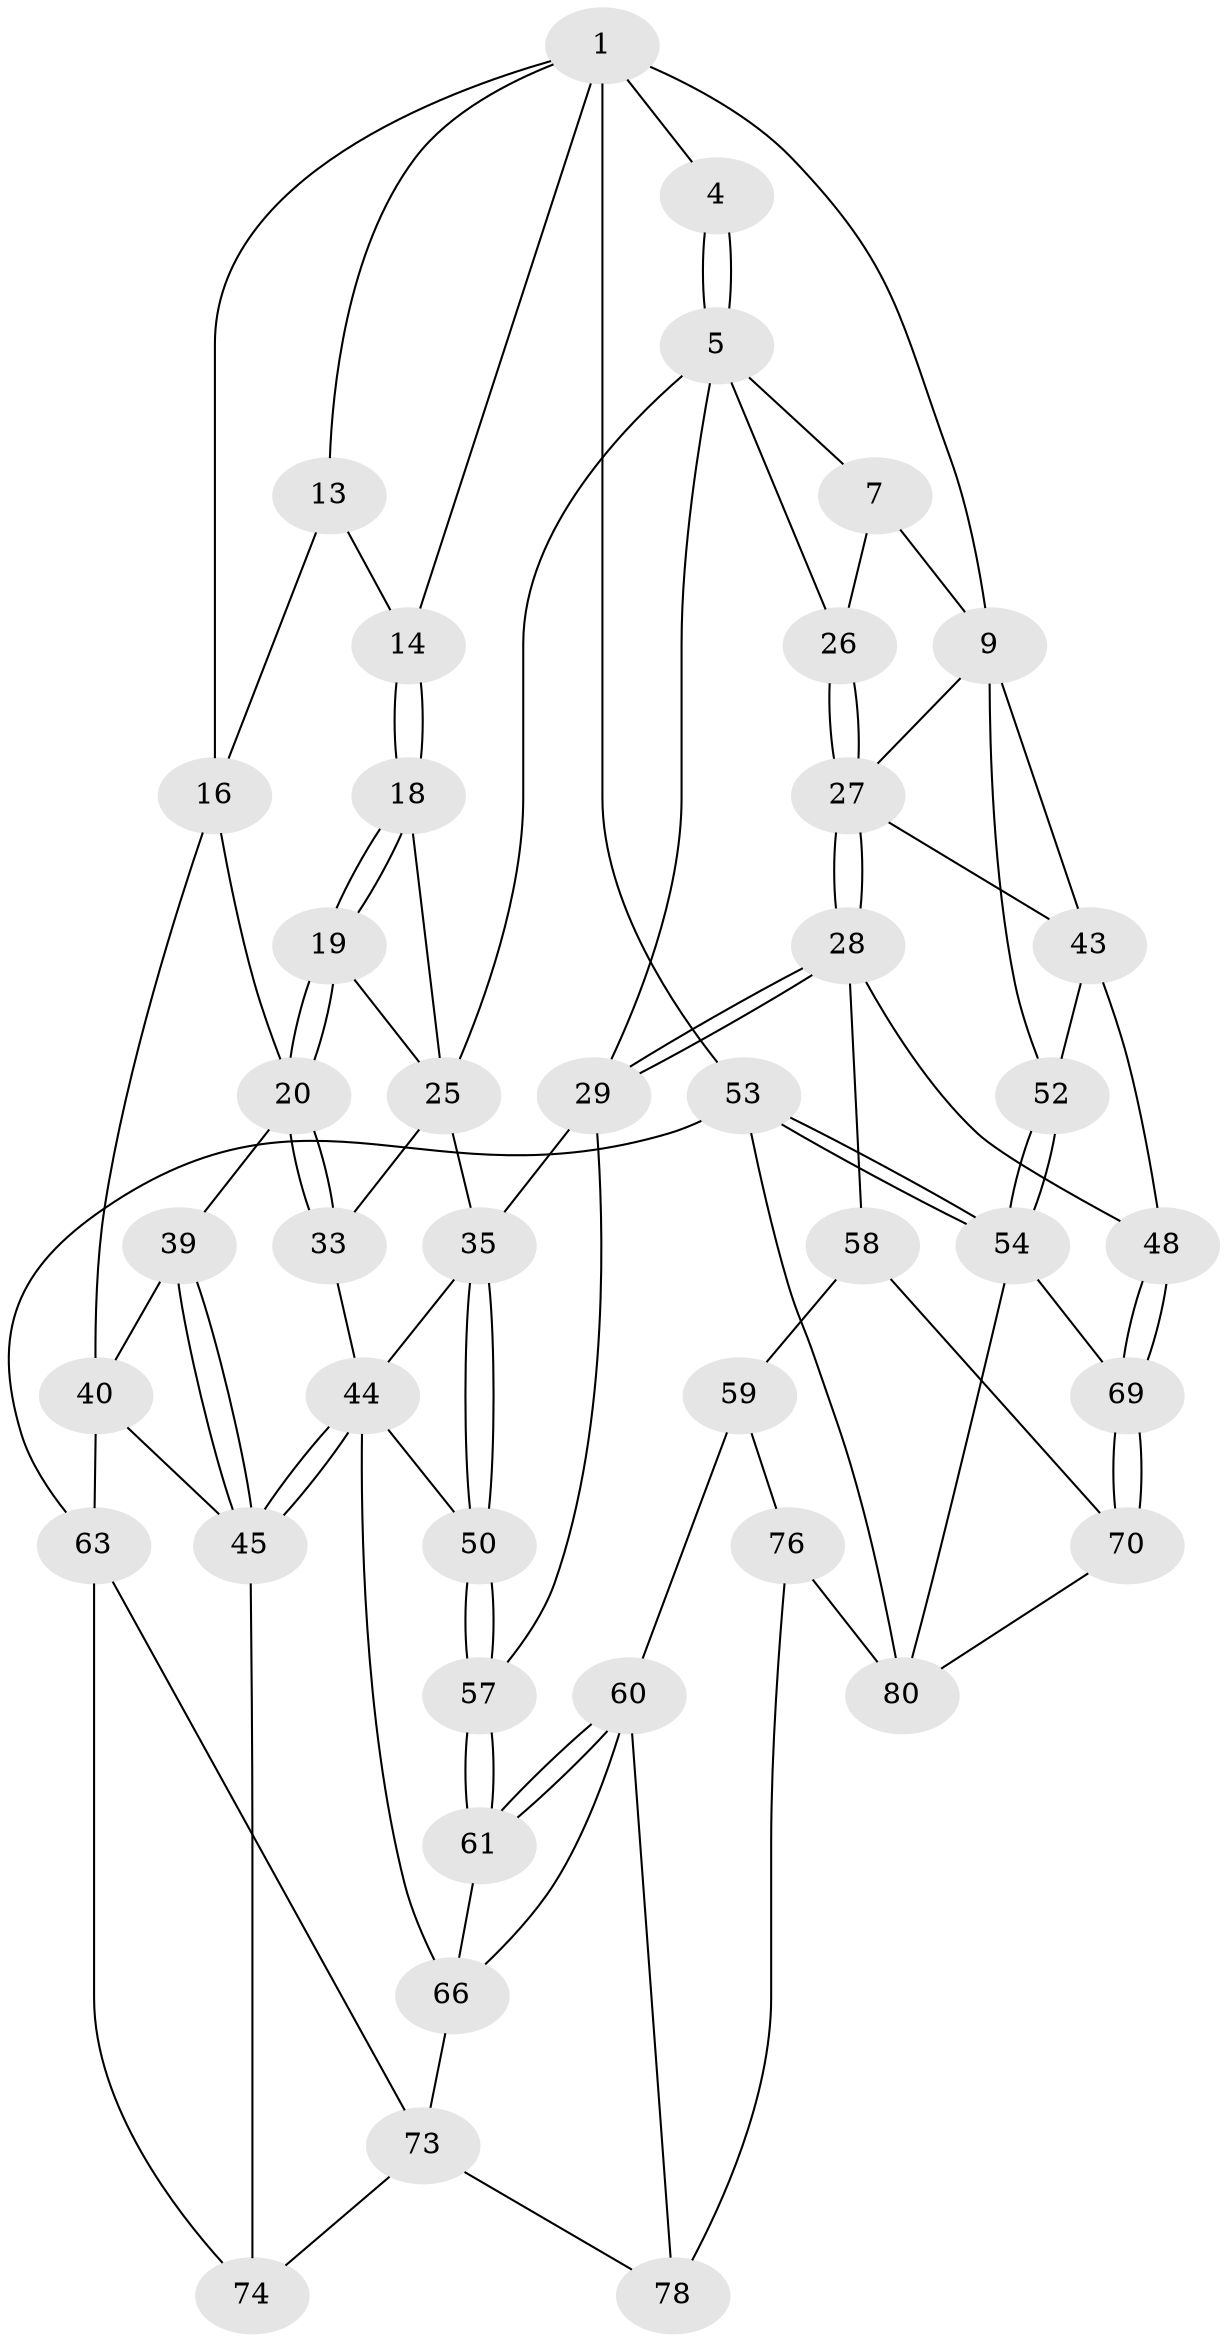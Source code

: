 // original degree distribution, {4: 0.25, 6: 0.25, 5: 0.4642857142857143, 3: 0.03571428571428571}
// Generated by graph-tools (version 1.1) at 2025/16/03/09/25 04:16:54]
// undirected, 42 vertices, 94 edges
graph export_dot {
graph [start="1"]
  node [color=gray90,style=filled];
  1 [pos="+0.8064230084088698+0",super="+2+8"];
  4 [pos="+0.49131739639898814+0.04503803613847989"];
  5 [pos="+0.5711477091777933+0.13281008154866575",super="+24+6"];
  7 [pos="+0.7910173915563066+0",super="+11"];
  9 [pos="+1+0.08594771364530253",super="+42+10"];
  13 [pos="+0.17469891765186027+0",super="+15"];
  14 [pos="+0.23120049790854239+0.15963614003889004"];
  16 [pos="+0+0",super="+17+37"];
  18 [pos="+0.25162754783025143+0.2397080037297775",super="+23"];
  19 [pos="+0.25273856695785907+0.27579305247625613"];
  20 [pos="+0.16863825845304325+0.32477187979103406",super="+21"];
  25 [pos="+0.37444276034908225+0.3039665058346796",super="+31"];
  26 [pos="+0.7202048798020081+0.1982306251256697"];
  27 [pos="+0.7223679391071929+0.21103303223214778",super="+30"];
  28 [pos="+0.505436295651157+0.4693797510581823",super="+49"];
  29 [pos="+0.5048972916950542+0.46921423991046685",super="+34"];
  33 [pos="+0.19897526542386587+0.40776446374403075",super="+41"];
  35 [pos="+0.34667384447865585+0.4952814724117369",super="+36"];
  39 [pos="+0.05504328230166056+0.49328892700309895"];
  40 [pos="+0+0.3625008139683722",super="+62"];
  43 [pos="+0.809271898850069+0.3956307434997893",super="+47"];
  44 [pos="+0.19321497258066456+0.5421209580624826",super="+46"];
  45 [pos="+0.09560806181903395+0.6007012509067714",super="+56"];
  48 [pos="+0.7126298924482231+0.5385705553705966"];
  50 [pos="+0.32074057874988343+0.6276342663858383"];
  52 [pos="+1+0.6520811880229775"];
  53 [pos="+1+1",super="+64"];
  54 [pos="+1+0.7348778905415473",super="+68"];
  57 [pos="+0.4016477169570087+0.6695687179831892"];
  58 [pos="+0.6246646559622114+0.6417435430423515",super="+71"];
  59 [pos="+0.5190316813725475+0.7705264479024101",super="+75"];
  60 [pos="+0.506351497885998+0.7723471766934189",super="+72"];
  61 [pos="+0.40191602783617303+0.726819858249573"];
  63 [pos="+0+0.7458026185997205",super="+82"];
  66 [pos="+0.33262427105826314+0.7651287502892569",super="+67"];
  69 [pos="+0.8380065949545026+0.7510709583007205"];
  70 [pos="+0.7192445260042196+0.8175637684901136"];
  73 [pos="+0.20522721297890092+0.8440924926564617",super="+79"];
  74 [pos="+0.12008083528899959+0.8495773733457909"];
  76 [pos="+0.5943031074896622+1",super="+77"];
  78 [pos="+0.3874090492855005+1"];
  80 [pos="+0.8312115204623883+0.9254721568209011",super="+81+84"];
  1 -- 4;
  1 -- 14;
  1 -- 16;
  1 -- 53 [weight=2];
  1 -- 9;
  1 -- 13;
  4 -- 5;
  4 -- 5;
  5 -- 25;
  5 -- 29;
  5 -- 26;
  5 -- 7;
  7 -- 9;
  7 -- 26;
  9 -- 43;
  9 -- 52;
  9 -- 27;
  13 -- 14;
  13 -- 16;
  14 -- 18;
  14 -- 18;
  16 -- 40;
  16 -- 20;
  18 -- 19;
  18 -- 19;
  18 -- 25;
  19 -- 20;
  19 -- 20;
  19 -- 25;
  20 -- 33 [weight=2];
  20 -- 33;
  20 -- 39;
  25 -- 33;
  25 -- 35;
  26 -- 27;
  26 -- 27;
  27 -- 28;
  27 -- 28;
  27 -- 43;
  28 -- 29;
  28 -- 29;
  28 -- 48;
  28 -- 58;
  29 -- 57;
  29 -- 35;
  33 -- 44;
  35 -- 50;
  35 -- 50;
  35 -- 44;
  39 -- 40;
  39 -- 45;
  39 -- 45;
  40 -- 63;
  40 -- 45;
  43 -- 48;
  43 -- 52;
  44 -- 45 [weight=2];
  44 -- 45;
  44 -- 50;
  44 -- 66;
  45 -- 74;
  48 -- 69;
  48 -- 69;
  50 -- 57;
  50 -- 57;
  52 -- 54;
  52 -- 54;
  53 -- 54;
  53 -- 54;
  53 -- 80;
  53 -- 63 [weight=2];
  54 -- 80;
  54 -- 69;
  57 -- 61;
  57 -- 61;
  58 -- 59 [weight=2];
  58 -- 70;
  59 -- 60;
  59 -- 76;
  60 -- 61;
  60 -- 61;
  60 -- 66;
  60 -- 78;
  61 -- 66;
  63 -- 74;
  63 -- 73;
  66 -- 73;
  69 -- 70;
  69 -- 70;
  70 -- 80;
  73 -- 74;
  73 -- 78;
  76 -- 80 [weight=2];
  76 -- 78;
}
